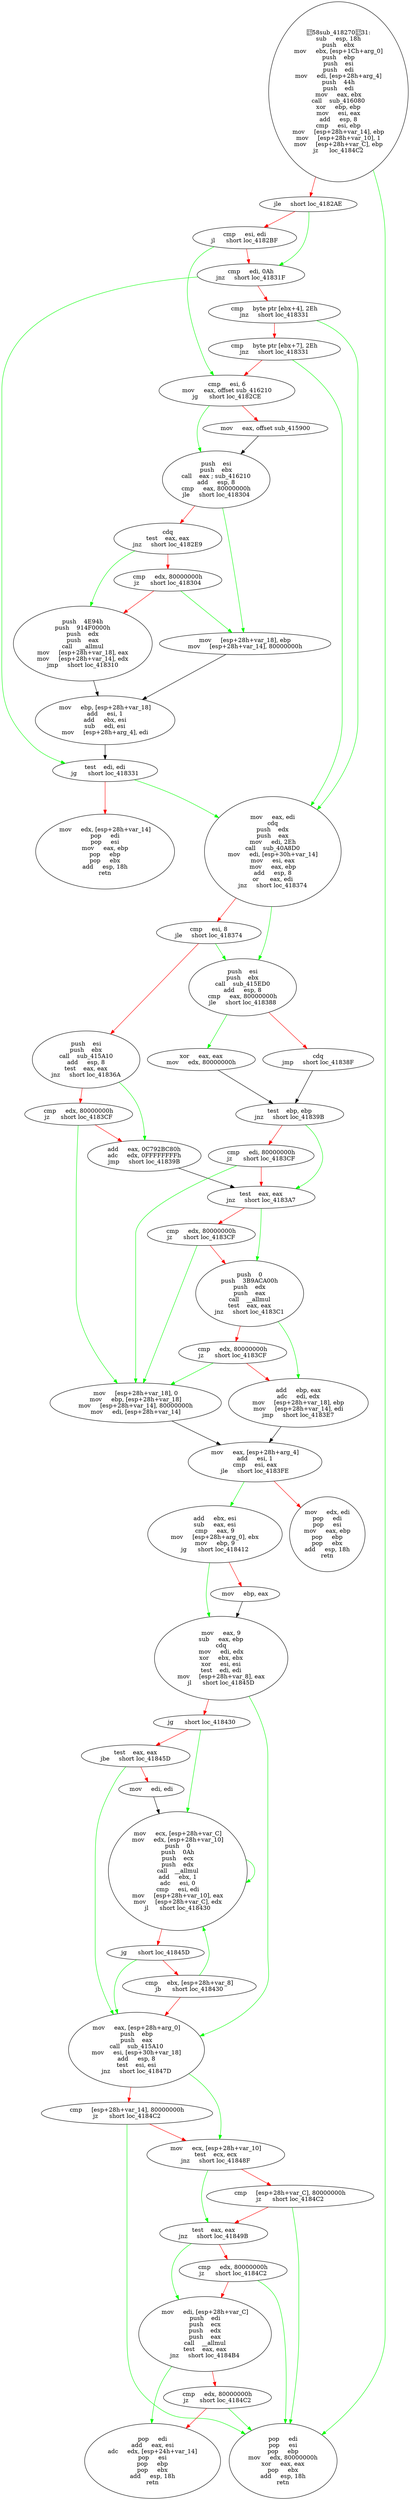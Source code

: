 digraph G{
Node0 [label = "58sub_41827031:
sub     esp, 18h
push    ebx
mov     ebx, [esp+1Ch+arg_0]
push    ebp
push    esi
push    edi
mov     edi, [esp+28h+arg_4]
push    44h
push    edi
mov     eax, ebx
call    sub_416080
xor     ebp, ebp
mov     esi, eax
add     esp, 8
cmp     esi, ebp
mov     [esp+28h+var_14], ebp
mov     [esp+28h+var_10], 1
mov     [esp+28h+var_C], ebp
jz      loc_4184C2"]
Node1 [label = "jle     short loc_4182AE"]
Node2 [label = "cmp     esi, edi
jl      short loc_4182BF"]
Node3 [label = "cmp     edi, 0Ah
jnz     short loc_41831F"]
Node4 [label = "cmp     byte ptr [ebx+4], 2Eh
jnz     short loc_418331"]
Node5 [label = "cmp     byte ptr [ebx+7], 2Eh
jnz     short loc_418331"]
Node6 [label = "cmp     esi, 6
mov     eax, offset sub_416210
jg      short loc_4182CE"]
Node7 [label = "mov     eax, offset sub_415900"]
Node8 [label = "push    esi
push    ebx
call    eax ; sub_416210
add     esp, 8
cmp     eax, 80000000h
jle     short loc_418304"]
Node9 [label = "cdq
test    eax, eax
jnz     short loc_4182E9"]
Node10 [label = "cmp     edx, 80000000h
jz      short loc_418304"]
Node11 [label = "push    4E94h
push    914F0000h
push    edx
push    eax
call    __allmul
mov     [esp+28h+var_18], eax
mov     [esp+28h+var_14], edx
jmp     short loc_418310"]
Node12 [label = "mov     [esp+28h+var_18], ebp
mov     [esp+28h+var_14], 80000000h"]
Node13 [label = "mov     ebp, [esp+28h+var_18]
add     esi, 1
add     ebx, esi
sub     edi, esi
mov     [esp+28h+arg_4], edi"]
Node14 [label = "test    edi, edi
jg      short loc_418331"]
Node15 [label = "mov     edx, [esp+28h+var_14]
pop     edi
pop     esi
mov     eax, ebp
pop     ebp
pop     ebx
add     esp, 18h
retn"]
Node16 [label = "mov     eax, edi
cdq
push    edx
push    eax
mov     edi, 2Eh
call    sub_40A8D0
mov     edi, [esp+30h+var_14]
mov     esi, eax
mov     eax, ebp
add     esp, 8
or      eax, edi
jnz     short loc_418374"]
Node17 [label = "cmp     esi, 8
jle     short loc_418374"]
Node18 [label = "push    esi
push    ebx
call    sub_415A10
add     esp, 8
test    eax, eax
jnz     short loc_41836A"]
Node19 [label = "cmp     edx, 80000000h
jz      short loc_4183CF"]
Node20 [label = "add     eax, 0C792BC80h
adc     edx, 0FFFFFFFFh
jmp     short loc_41839B"]
Node21 [label = "push    esi
push    ebx
call    sub_415ED0
add     esp, 8
cmp     eax, 80000000h
jle     short loc_418388"]
Node22 [label = "cdq
jmp     short loc_41838F"]
Node23 [label = "xor     eax, eax
mov     edx, 80000000h"]
Node24 [label = "test    ebp, ebp
jnz     short loc_41839B"]
Node25 [label = "cmp     edi, 80000000h
jz      short loc_4183CF"]
Node26 [label = "test    eax, eax
jnz     short loc_4183A7"]
Node27 [label = "cmp     edx, 80000000h
jz      short loc_4183CF"]
Node28 [label = "push    0
push    3B9ACA00h
push    edx
push    eax
call    __allmul
test    eax, eax
jnz     short loc_4183C1"]
Node29 [label = "cmp     edx, 80000000h
jz      short loc_4183CF"]
Node30 [label = "add     ebp, eax
adc     edi, edx
mov     [esp+28h+var_18], ebp
mov     [esp+28h+var_14], edi
jmp     short loc_4183E7"]
Node31 [label = "mov     [esp+28h+var_18], 0
mov     ebp, [esp+28h+var_18]
mov     [esp+28h+var_14], 80000000h
mov     edi, [esp+28h+var_14]"]
Node32 [label = "mov     eax, [esp+28h+arg_4]
add     esi, 1
cmp     esi, eax
jle     short loc_4183FE"]
Node33 [label = "mov     edx, edi
pop     edi
pop     esi
mov     eax, ebp
pop     ebp
pop     ebx
add     esp, 18h
retn"]
Node34 [label = "add     ebx, esi
sub     eax, esi
cmp     eax, 9
mov     [esp+28h+arg_0], ebx
mov     ebp, 9
jg      short loc_418412"]
Node35 [label = "mov     ebp, eax"]
Node36 [label = "mov     eax, 9
sub     eax, ebp
cdq
mov     edi, edx
xor     ebx, ebx
xor     esi, esi
test    edi, edi
mov     [esp+28h+var_8], eax
jl      short loc_41845D"]
Node37 [label = "jg      short loc_418430"]
Node38 [label = "test    eax, eax
jbe     short loc_41845D"]
Node39 [label = "mov     edi, edi"]
Node40 [label = "mov     ecx, [esp+28h+var_C]
mov     edx, [esp+28h+var_10]
push    0
push    0Ah
push    ecx
push    edx
call    __allmul
add     ebx, 1
adc     esi, 0
cmp     esi, edi
mov     [esp+28h+var_10], eax
mov     [esp+28h+var_C], edx
jl      short loc_418430"]
Node41 [label = "jg      short loc_41845D"]
Node42 [label = "cmp     ebx, [esp+28h+var_8]
jb      short loc_418430"]
Node43 [label = "mov     eax, [esp+28h+arg_0]
push    ebp
push    eax
call    sub_415A10
mov     esi, [esp+30h+var_18]
add     esp, 8
test    esi, esi
jnz     short loc_41847D"]
Node44 [label = "cmp     [esp+28h+var_14], 80000000h
jz      short loc_4184C2"]
Node45 [label = "mov     ecx, [esp+28h+var_10]
test    ecx, ecx
jnz     short loc_41848F"]
Node46 [label = "cmp     [esp+28h+var_C], 80000000h
jz      short loc_4184C2"]
Node47 [label = "test    eax, eax
jnz     short loc_41849B"]
Node48 [label = "cmp     edx, 80000000h
jz      short loc_4184C2"]
Node49 [label = "mov     edi, [esp+28h+var_C]
push    edi
push    ecx
push    edx
push    eax
call    __allmul
test    eax, eax
jnz     short loc_4184B4"]
Node50 [label = "cmp     edx, 80000000h
jz      short loc_4184C2"]
Node51 [label = "pop     edi
add     eax, esi
adc     edx, [esp+24h+var_14]
pop     esi
pop     ebp
pop     ebx
add     esp, 18h
retn"]
Node52 [label = "pop     edi
pop     esi
pop     ebp
mov     edx, 80000000h
xor     eax, eax
pop     ebx
add     esp, 18h
retn"]
Node0 -> Node1 [color = "red"]
Node0 -> Node52 [color = "green"]
Node1 -> Node2 [color = "red"]
Node1 -> Node3 [color = "green"]
Node2 -> Node3 [color = "red"]
Node2 -> Node6 [color = "green"]
Node3 -> Node4 [color = "red"]
Node3 -> Node14 [color = "green"]
Node4 -> Node5 [color = "red"]
Node4 -> Node16 [color = "green"]
Node5 -> Node6 [color = "red"]
Node5 -> Node16 [color = "green"]
Node6 -> Node7 [color = "red"]
Node6 -> Node8 [color = "green"]
Node7 -> Node8 [color = "black"]
Node8 -> Node9 [color = "red"]
Node8 -> Node12 [color = "green"]
Node9 -> Node10 [color = "red"]
Node9 -> Node11 [color = "green"]
Node10 -> Node11 [color = "red"]
Node10 -> Node12 [color = "green"]
Node11 -> Node13 [color = "black"]
Node12 -> Node13 [color = "black"]
Node13 -> Node14 [color = "black"]
Node14 -> Node15 [color = "red"]
Node14 -> Node16 [color = "green"]
Node16 -> Node17 [color = "red"]
Node16 -> Node21 [color = "green"]
Node17 -> Node18 [color = "red"]
Node17 -> Node21 [color = "green"]
Node18 -> Node19 [color = "red"]
Node18 -> Node20 [color = "green"]
Node19 -> Node20 [color = "red"]
Node19 -> Node31 [color = "green"]
Node20 -> Node26 [color = "black"]
Node21 -> Node22 [color = "red"]
Node21 -> Node23 [color = "green"]
Node22 -> Node24 [color = "black"]
Node23 -> Node24 [color = "black"]
Node24 -> Node25 [color = "red"]
Node24 -> Node26 [color = "green"]
Node25 -> Node26 [color = "red"]
Node25 -> Node31 [color = "green"]
Node26 -> Node27 [color = "red"]
Node26 -> Node28 [color = "green"]
Node27 -> Node28 [color = "red"]
Node27 -> Node31 [color = "green"]
Node28 -> Node29 [color = "red"]
Node28 -> Node30 [color = "green"]
Node29 -> Node30 [color = "red"]
Node29 -> Node31 [color = "green"]
Node30 -> Node32 [color = "black"]
Node31 -> Node32 [color = "black"]
Node32 -> Node33 [color = "red"]
Node32 -> Node34 [color = "green"]
Node34 -> Node35 [color = "red"]
Node34 -> Node36 [color = "green"]
Node35 -> Node36 [color = "black"]
Node36 -> Node37 [color = "red"]
Node36 -> Node43 [color = "green"]
Node37 -> Node38 [color = "red"]
Node37 -> Node40 [color = "green"]
Node38 -> Node39 [color = "red"]
Node38 -> Node43 [color = "green"]
Node39 -> Node40 [color = "black"]
Node40 -> Node41 [color = "red"]
Node40 -> Node40 [color = "green"]
Node41 -> Node42 [color = "red"]
Node41 -> Node43 [color = "green"]
Node42 -> Node40 [color = "green"]
Node42 -> Node43 [color = "red"]
Node43 -> Node44 [color = "red"]
Node43 -> Node45 [color = "green"]
Node44 -> Node45 [color = "red"]
Node44 -> Node52 [color = "green"]
Node45 -> Node46 [color = "red"]
Node45 -> Node47 [color = "green"]
Node46 -> Node47 [color = "red"]
Node46 -> Node52 [color = "green"]
Node47 -> Node48 [color = "red"]
Node47 -> Node49 [color = "green"]
Node48 -> Node49 [color = "red"]
Node48 -> Node52 [color = "green"]
Node49 -> Node50 [color = "red"]
Node49 -> Node51 [color = "green"]
Node50 -> Node51 [color = "red"]
Node50 -> Node52 [color = "green"]
}
